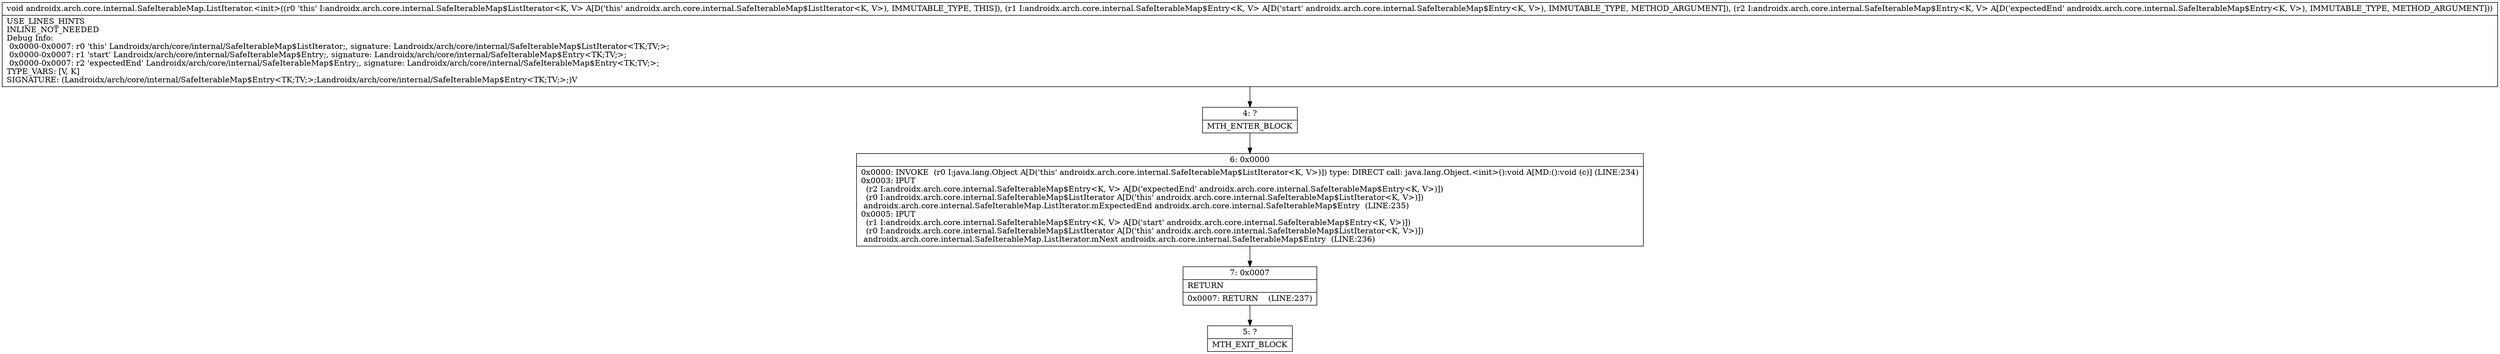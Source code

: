 digraph "CFG forandroidx.arch.core.internal.SafeIterableMap.ListIterator.\<init\>(Landroidx\/arch\/core\/internal\/SafeIterableMap$Entry;Landroidx\/arch\/core\/internal\/SafeIterableMap$Entry;)V" {
Node_4 [shape=record,label="{4\:\ ?|MTH_ENTER_BLOCK\l}"];
Node_6 [shape=record,label="{6\:\ 0x0000|0x0000: INVOKE  (r0 I:java.lang.Object A[D('this' androidx.arch.core.internal.SafeIterableMap$ListIterator\<K, V\>)]) type: DIRECT call: java.lang.Object.\<init\>():void A[MD:():void (c)] (LINE:234)\l0x0003: IPUT  \l  (r2 I:androidx.arch.core.internal.SafeIterableMap$Entry\<K, V\> A[D('expectedEnd' androidx.arch.core.internal.SafeIterableMap$Entry\<K, V\>)])\l  (r0 I:androidx.arch.core.internal.SafeIterableMap$ListIterator A[D('this' androidx.arch.core.internal.SafeIterableMap$ListIterator\<K, V\>)])\l androidx.arch.core.internal.SafeIterableMap.ListIterator.mExpectedEnd androidx.arch.core.internal.SafeIterableMap$Entry  (LINE:235)\l0x0005: IPUT  \l  (r1 I:androidx.arch.core.internal.SafeIterableMap$Entry\<K, V\> A[D('start' androidx.arch.core.internal.SafeIterableMap$Entry\<K, V\>)])\l  (r0 I:androidx.arch.core.internal.SafeIterableMap$ListIterator A[D('this' androidx.arch.core.internal.SafeIterableMap$ListIterator\<K, V\>)])\l androidx.arch.core.internal.SafeIterableMap.ListIterator.mNext androidx.arch.core.internal.SafeIterableMap$Entry  (LINE:236)\l}"];
Node_7 [shape=record,label="{7\:\ 0x0007|RETURN\l|0x0007: RETURN    (LINE:237)\l}"];
Node_5 [shape=record,label="{5\:\ ?|MTH_EXIT_BLOCK\l}"];
MethodNode[shape=record,label="{void androidx.arch.core.internal.SafeIterableMap.ListIterator.\<init\>((r0 'this' I:androidx.arch.core.internal.SafeIterableMap$ListIterator\<K, V\> A[D('this' androidx.arch.core.internal.SafeIterableMap$ListIterator\<K, V\>), IMMUTABLE_TYPE, THIS]), (r1 I:androidx.arch.core.internal.SafeIterableMap$Entry\<K, V\> A[D('start' androidx.arch.core.internal.SafeIterableMap$Entry\<K, V\>), IMMUTABLE_TYPE, METHOD_ARGUMENT]), (r2 I:androidx.arch.core.internal.SafeIterableMap$Entry\<K, V\> A[D('expectedEnd' androidx.arch.core.internal.SafeIterableMap$Entry\<K, V\>), IMMUTABLE_TYPE, METHOD_ARGUMENT]))  | USE_LINES_HINTS\lINLINE_NOT_NEEDED\lDebug Info:\l  0x0000\-0x0007: r0 'this' Landroidx\/arch\/core\/internal\/SafeIterableMap$ListIterator;, signature: Landroidx\/arch\/core\/internal\/SafeIterableMap$ListIterator\<TK;TV;\>;\l  0x0000\-0x0007: r1 'start' Landroidx\/arch\/core\/internal\/SafeIterableMap$Entry;, signature: Landroidx\/arch\/core\/internal\/SafeIterableMap$Entry\<TK;TV;\>;\l  0x0000\-0x0007: r2 'expectedEnd' Landroidx\/arch\/core\/internal\/SafeIterableMap$Entry;, signature: Landroidx\/arch\/core\/internal\/SafeIterableMap$Entry\<TK;TV;\>;\lTYPE_VARS: [V, K]\lSIGNATURE: (Landroidx\/arch\/core\/internal\/SafeIterableMap$Entry\<TK;TV;\>;Landroidx\/arch\/core\/internal\/SafeIterableMap$Entry\<TK;TV;\>;)V\l}"];
MethodNode -> Node_4;Node_4 -> Node_6;
Node_6 -> Node_7;
Node_7 -> Node_5;
}


